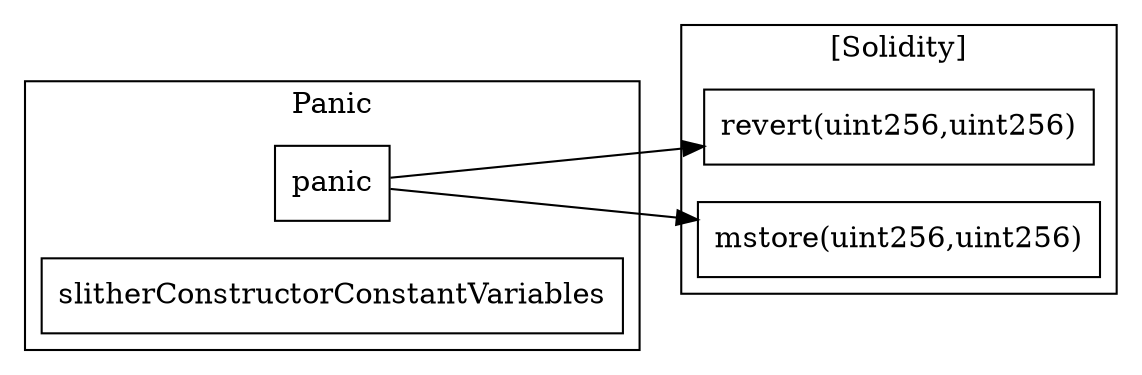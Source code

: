 strict digraph {
rankdir="LR"
node [shape=box]
subgraph cluster_985_Panic {
label = "Panic"
"985_panic" [label="panic"]
"985_slitherConstructorConstantVariables" [label="slitherConstructorConstantVariables"]
}subgraph cluster_solidity {
label = "[Solidity]"
"revert(uint256,uint256)" 
"mstore(uint256,uint256)" 
"985_panic" -> "mstore(uint256,uint256)"
"985_panic" -> "revert(uint256,uint256)"
}
}
